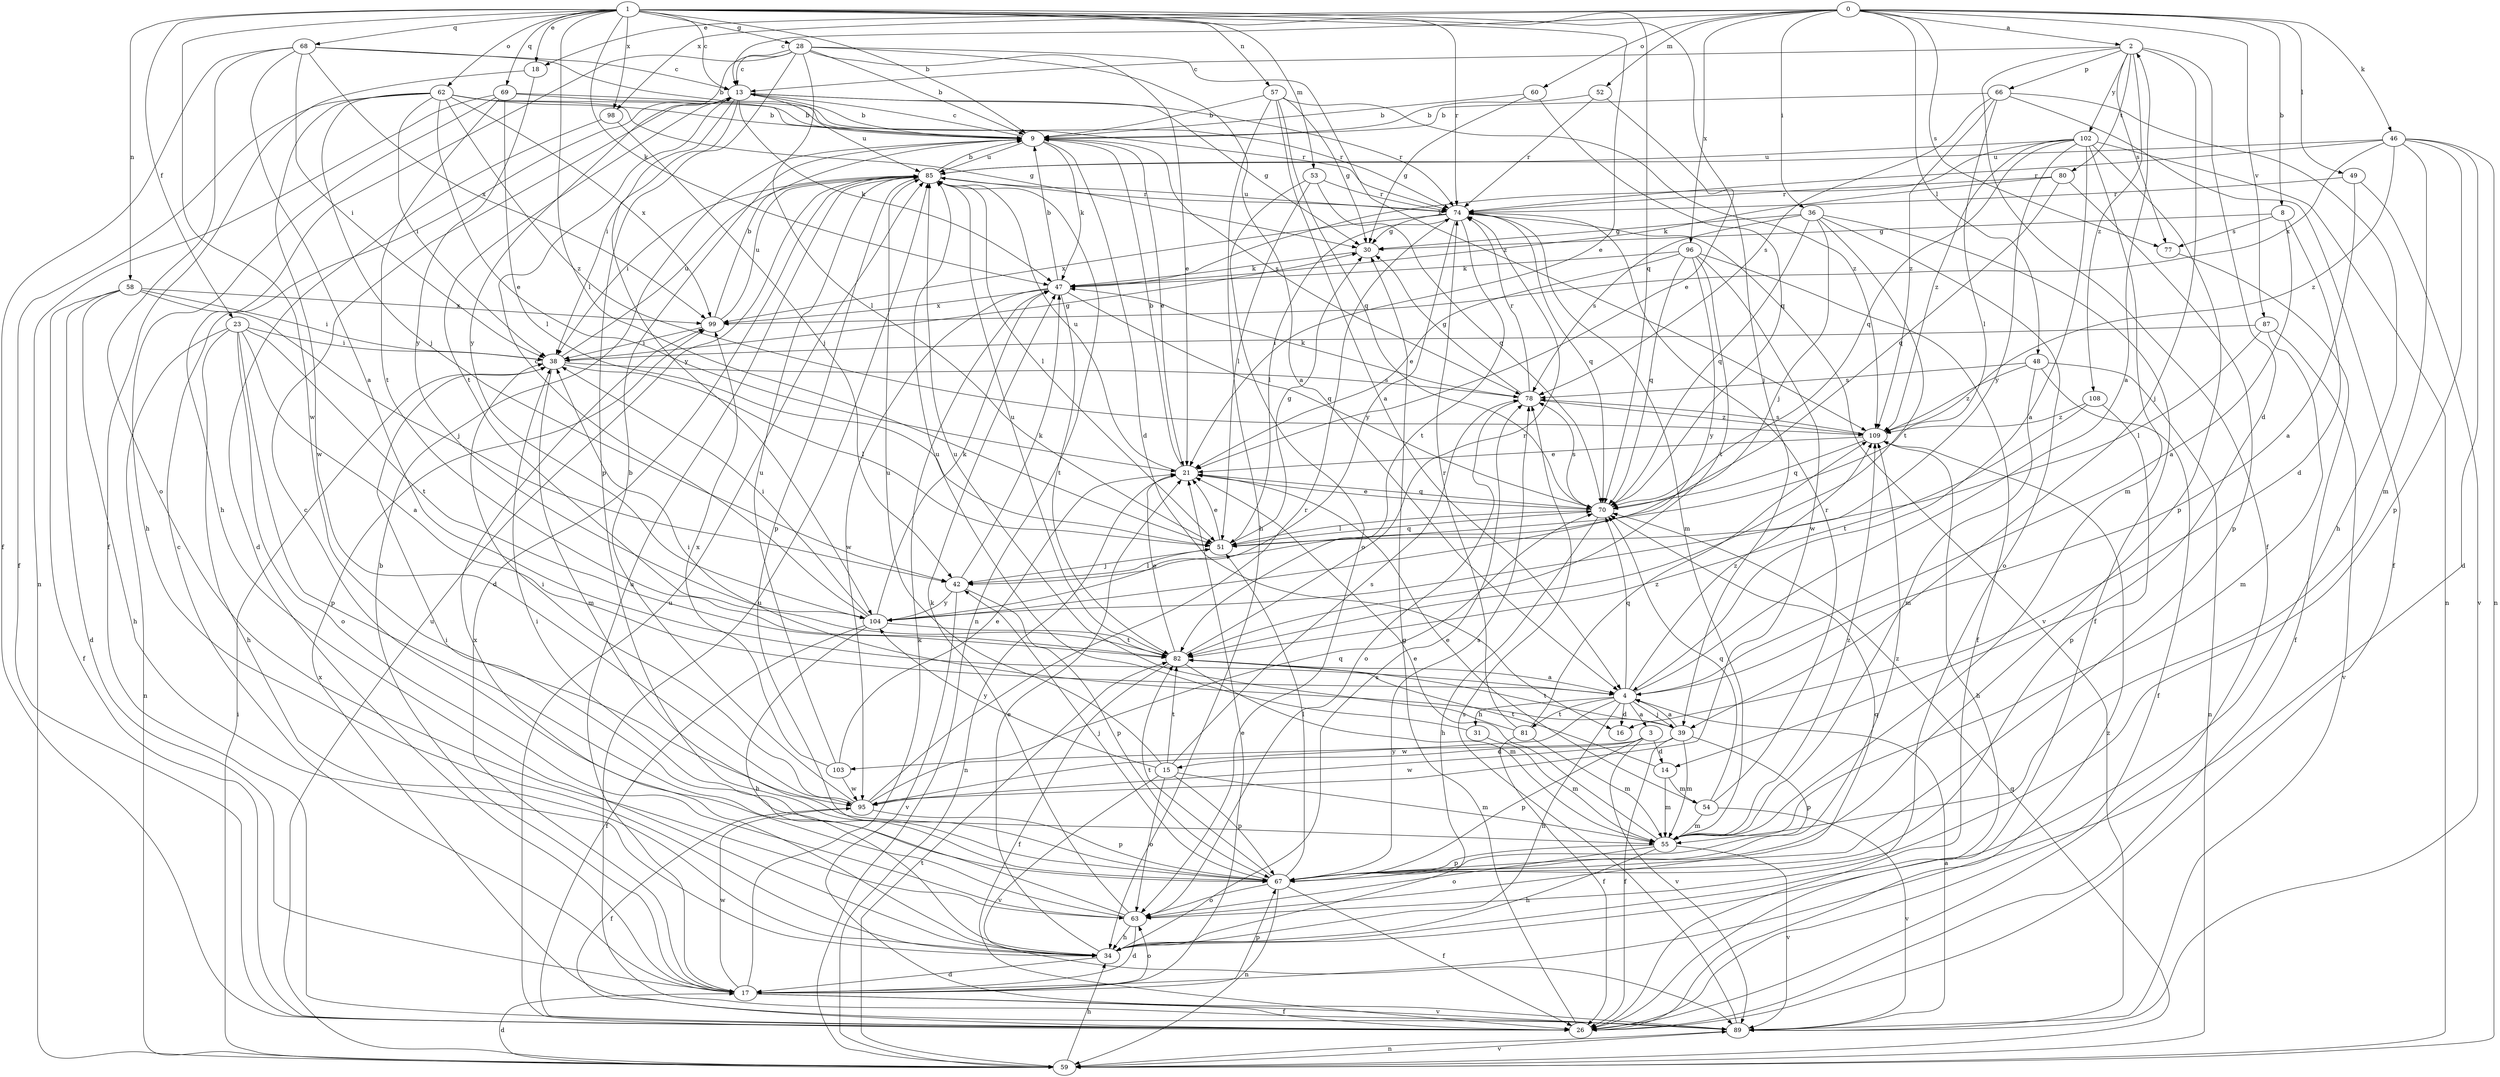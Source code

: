 strict digraph  {
0;
1;
2;
3;
4;
8;
9;
13;
14;
15;
16;
17;
18;
21;
23;
26;
28;
30;
31;
34;
36;
38;
39;
42;
46;
47;
48;
49;
51;
52;
53;
54;
55;
57;
58;
59;
60;
62;
63;
66;
67;
68;
69;
70;
74;
77;
78;
80;
81;
82;
85;
87;
89;
95;
96;
98;
99;
102;
103;
104;
108;
109;
0 -> 2  [label=a];
0 -> 8  [label=b];
0 -> 13  [label=c];
0 -> 18  [label=e];
0 -> 36  [label=i];
0 -> 46  [label=k];
0 -> 48  [label=l];
0 -> 49  [label=l];
0 -> 52  [label=m];
0 -> 60  [label=o];
0 -> 77  [label=s];
0 -> 87  [label=v];
0 -> 96  [label=x];
0 -> 98  [label=x];
1 -> 9  [label=b];
1 -> 13  [label=c];
1 -> 18  [label=e];
1 -> 21  [label=e];
1 -> 23  [label=f];
1 -> 28  [label=g];
1 -> 39  [label=j];
1 -> 47  [label=k];
1 -> 51  [label=l];
1 -> 53  [label=m];
1 -> 57  [label=n];
1 -> 58  [label=n];
1 -> 62  [label=o];
1 -> 68  [label=q];
1 -> 69  [label=q];
1 -> 70  [label=q];
1 -> 74  [label=r];
1 -> 95  [label=w];
1 -> 98  [label=x];
2 -> 13  [label=c];
2 -> 14  [label=d];
2 -> 26  [label=f];
2 -> 39  [label=j];
2 -> 66  [label=p];
2 -> 77  [label=s];
2 -> 80  [label=t];
2 -> 102  [label=y];
2 -> 108  [label=z];
3 -> 14  [label=d];
3 -> 15  [label=d];
3 -> 67  [label=p];
3 -> 89  [label=v];
3 -> 103  [label=y];
4 -> 2  [label=a];
4 -> 3  [label=a];
4 -> 16  [label=d];
4 -> 31  [label=h];
4 -> 34  [label=h];
4 -> 39  [label=j];
4 -> 70  [label=q];
4 -> 81  [label=t];
4 -> 95  [label=w];
4 -> 109  [label=z];
8 -> 4  [label=a];
8 -> 16  [label=d];
8 -> 30  [label=g];
8 -> 77  [label=s];
9 -> 13  [label=c];
9 -> 16  [label=d];
9 -> 21  [label=e];
9 -> 47  [label=k];
9 -> 78  [label=s];
9 -> 85  [label=u];
13 -> 9  [label=b];
13 -> 30  [label=g];
13 -> 38  [label=i];
13 -> 47  [label=k];
13 -> 74  [label=r];
13 -> 82  [label=t];
13 -> 85  [label=u];
13 -> 104  [label=y];
14 -> 54  [label=m];
14 -> 55  [label=m];
14 -> 82  [label=t];
15 -> 55  [label=m];
15 -> 63  [label=o];
15 -> 67  [label=p];
15 -> 78  [label=s];
15 -> 82  [label=t];
15 -> 85  [label=u];
15 -> 89  [label=v];
15 -> 104  [label=y];
17 -> 9  [label=b];
17 -> 13  [label=c];
17 -> 21  [label=e];
17 -> 26  [label=f];
17 -> 47  [label=k];
17 -> 63  [label=o];
17 -> 67  [label=p];
17 -> 85  [label=u];
17 -> 89  [label=v];
17 -> 95  [label=w];
18 -> 26  [label=f];
18 -> 104  [label=y];
21 -> 9  [label=b];
21 -> 59  [label=n];
21 -> 70  [label=q];
21 -> 85  [label=u];
23 -> 4  [label=a];
23 -> 34  [label=h];
23 -> 38  [label=i];
23 -> 59  [label=n];
23 -> 63  [label=o];
23 -> 67  [label=p];
23 -> 82  [label=t];
26 -> 30  [label=g];
26 -> 85  [label=u];
26 -> 109  [label=z];
28 -> 4  [label=a];
28 -> 9  [label=b];
28 -> 13  [label=c];
28 -> 21  [label=e];
28 -> 34  [label=h];
28 -> 51  [label=l];
28 -> 67  [label=p];
28 -> 104  [label=y];
28 -> 109  [label=z];
30 -> 47  [label=k];
31 -> 55  [label=m];
31 -> 85  [label=u];
34 -> 17  [label=d];
34 -> 21  [label=e];
34 -> 78  [label=s];
34 -> 99  [label=x];
36 -> 26  [label=f];
36 -> 30  [label=g];
36 -> 42  [label=j];
36 -> 63  [label=o];
36 -> 70  [label=q];
36 -> 78  [label=s];
36 -> 82  [label=t];
38 -> 30  [label=g];
38 -> 51  [label=l];
38 -> 55  [label=m];
38 -> 78  [label=s];
38 -> 85  [label=u];
39 -> 4  [label=a];
39 -> 26  [label=f];
39 -> 38  [label=i];
39 -> 55  [label=m];
39 -> 67  [label=p];
39 -> 82  [label=t];
39 -> 95  [label=w];
42 -> 47  [label=k];
42 -> 51  [label=l];
42 -> 67  [label=p];
42 -> 89  [label=v];
42 -> 104  [label=y];
46 -> 17  [label=d];
46 -> 55  [label=m];
46 -> 59  [label=n];
46 -> 67  [label=p];
46 -> 74  [label=r];
46 -> 85  [label=u];
46 -> 99  [label=x];
46 -> 109  [label=z];
47 -> 9  [label=b];
47 -> 70  [label=q];
47 -> 82  [label=t];
47 -> 95  [label=w];
47 -> 99  [label=x];
48 -> 26  [label=f];
48 -> 55  [label=m];
48 -> 59  [label=n];
48 -> 78  [label=s];
48 -> 109  [label=z];
49 -> 4  [label=a];
49 -> 74  [label=r];
49 -> 89  [label=v];
51 -> 21  [label=e];
51 -> 30  [label=g];
51 -> 42  [label=j];
51 -> 70  [label=q];
52 -> 9  [label=b];
52 -> 21  [label=e];
52 -> 74  [label=r];
53 -> 51  [label=l];
53 -> 63  [label=o];
53 -> 70  [label=q];
53 -> 74  [label=r];
54 -> 21  [label=e];
54 -> 55  [label=m];
54 -> 70  [label=q];
54 -> 74  [label=r];
54 -> 89  [label=v];
55 -> 21  [label=e];
55 -> 34  [label=h];
55 -> 63  [label=o];
55 -> 67  [label=p];
55 -> 89  [label=v];
55 -> 109  [label=z];
57 -> 4  [label=a];
57 -> 9  [label=b];
57 -> 30  [label=g];
57 -> 34  [label=h];
57 -> 70  [label=q];
57 -> 109  [label=z];
58 -> 17  [label=d];
58 -> 26  [label=f];
58 -> 34  [label=h];
58 -> 38  [label=i];
58 -> 42  [label=j];
58 -> 99  [label=x];
59 -> 17  [label=d];
59 -> 34  [label=h];
59 -> 38  [label=i];
59 -> 70  [label=q];
59 -> 82  [label=t];
59 -> 85  [label=u];
59 -> 89  [label=v];
60 -> 9  [label=b];
60 -> 30  [label=g];
60 -> 70  [label=q];
62 -> 9  [label=b];
62 -> 21  [label=e];
62 -> 26  [label=f];
62 -> 30  [label=g];
62 -> 38  [label=i];
62 -> 42  [label=j];
62 -> 74  [label=r];
62 -> 95  [label=w];
62 -> 99  [label=x];
62 -> 109  [label=z];
63 -> 13  [label=c];
63 -> 17  [label=d];
63 -> 34  [label=h];
63 -> 38  [label=i];
63 -> 47  [label=k];
63 -> 70  [label=q];
66 -> 9  [label=b];
66 -> 26  [label=f];
66 -> 34  [label=h];
66 -> 51  [label=l];
66 -> 78  [label=s];
66 -> 109  [label=z];
67 -> 26  [label=f];
67 -> 38  [label=i];
67 -> 42  [label=j];
67 -> 51  [label=l];
67 -> 59  [label=n];
67 -> 63  [label=o];
67 -> 78  [label=s];
67 -> 82  [label=t];
67 -> 109  [label=z];
68 -> 4  [label=a];
68 -> 9  [label=b];
68 -> 13  [label=c];
68 -> 26  [label=f];
68 -> 38  [label=i];
68 -> 63  [label=o];
68 -> 99  [label=x];
69 -> 9  [label=b];
69 -> 34  [label=h];
69 -> 51  [label=l];
69 -> 59  [label=n];
69 -> 74  [label=r];
69 -> 82  [label=t];
70 -> 21  [label=e];
70 -> 34  [label=h];
70 -> 51  [label=l];
70 -> 78  [label=s];
74 -> 30  [label=g];
74 -> 51  [label=l];
74 -> 55  [label=m];
74 -> 70  [label=q];
74 -> 82  [label=t];
74 -> 85  [label=u];
74 -> 89  [label=v];
74 -> 99  [label=x];
74 -> 104  [label=y];
77 -> 26  [label=f];
78 -> 30  [label=g];
78 -> 47  [label=k];
78 -> 63  [label=o];
78 -> 74  [label=r];
78 -> 109  [label=z];
80 -> 47  [label=k];
80 -> 67  [label=p];
80 -> 70  [label=q];
80 -> 74  [label=r];
81 -> 26  [label=f];
81 -> 55  [label=m];
81 -> 74  [label=r];
81 -> 85  [label=u];
81 -> 109  [label=z];
82 -> 4  [label=a];
82 -> 21  [label=e];
82 -> 26  [label=f];
82 -> 55  [label=m];
82 -> 74  [label=r];
82 -> 85  [label=u];
85 -> 9  [label=b];
85 -> 17  [label=d];
85 -> 38  [label=i];
85 -> 51  [label=l];
85 -> 59  [label=n];
85 -> 67  [label=p];
85 -> 74  [label=r];
87 -> 38  [label=i];
87 -> 51  [label=l];
87 -> 55  [label=m];
87 -> 89  [label=v];
89 -> 4  [label=a];
89 -> 59  [label=n];
89 -> 78  [label=s];
89 -> 85  [label=u];
89 -> 99  [label=x];
95 -> 9  [label=b];
95 -> 26  [label=f];
95 -> 38  [label=i];
95 -> 67  [label=p];
95 -> 70  [label=q];
95 -> 74  [label=r];
96 -> 21  [label=e];
96 -> 26  [label=f];
96 -> 47  [label=k];
96 -> 70  [label=q];
96 -> 82  [label=t];
96 -> 95  [label=w];
96 -> 104  [label=y];
98 -> 17  [label=d];
98 -> 42  [label=j];
99 -> 9  [label=b];
99 -> 38  [label=i];
99 -> 85  [label=u];
102 -> 4  [label=a];
102 -> 47  [label=k];
102 -> 55  [label=m];
102 -> 59  [label=n];
102 -> 67  [label=p];
102 -> 70  [label=q];
102 -> 85  [label=u];
102 -> 104  [label=y];
102 -> 109  [label=z];
103 -> 21  [label=e];
103 -> 85  [label=u];
103 -> 95  [label=w];
103 -> 99  [label=x];
104 -> 13  [label=c];
104 -> 26  [label=f];
104 -> 34  [label=h];
104 -> 38  [label=i];
104 -> 47  [label=k];
104 -> 82  [label=t];
108 -> 67  [label=p];
108 -> 82  [label=t];
108 -> 109  [label=z];
109 -> 21  [label=e];
109 -> 34  [label=h];
109 -> 70  [label=q];
109 -> 78  [label=s];
}
